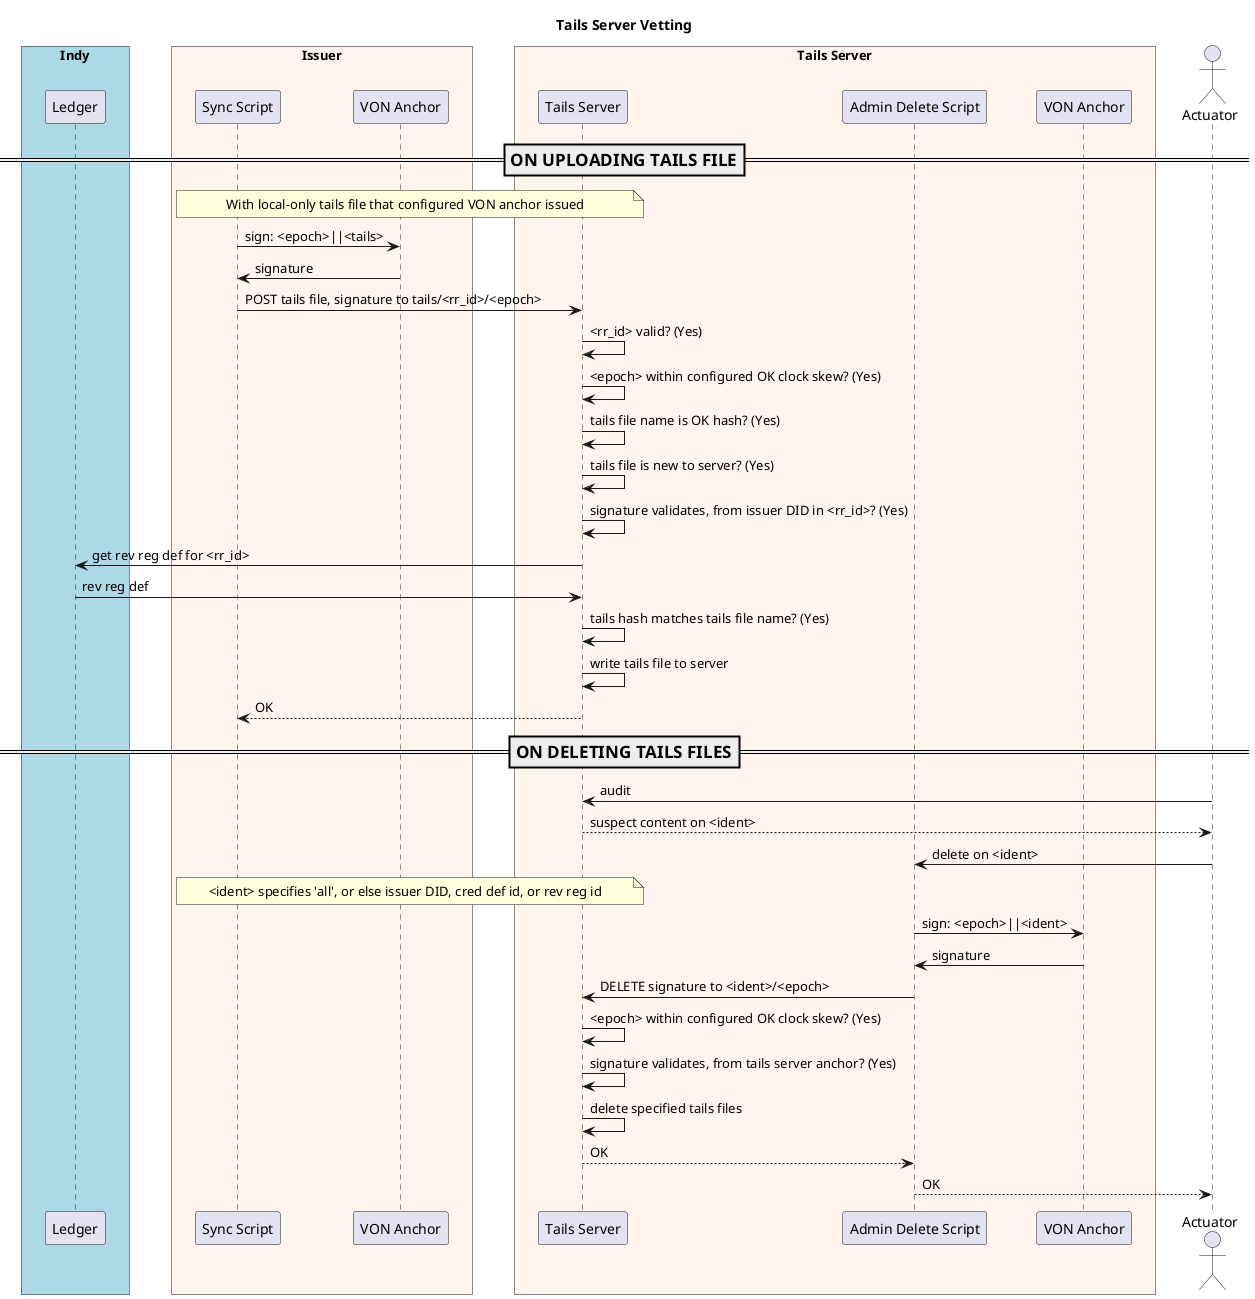@startuml
/'
Copyright 2017-2020 Government of Canada - Public Services and Procurement Canada - buyandsell.gc.ca

Licensed under the Apache License, Version 2.0 (the "License");
you may not use this file except in compliance with the License.
You may obtain a copy of the License at

http://www.apache.org/licenses/LICENSE-2.0

Unless required by applicable law or agreed to in writing, software
distributed under the License is distributed on an "AS IS" BASIS,
WITHOUT WARRANTIES OR CONDITIONS OF ANY KIND, either express or implied.
See the License for the specific language governing permissions and
limitations under the License.
'/

skinparam ParticipantPadding 20
skinparam BoxPadding 20

title Tails Server Vetting

box "Indy" #LightBlue
    participant "Ledger" as ledger
endbox

box "Issuer" #Seashell
    participant "Sync Script" as sync
    participant "VON Anchor" as ian
endbox

box "Tails Server" #Seashell
    participant "Tails Server" as tsrv
    participant "Admin Delete Script" as adel
    participant "VON Anchor" as tsan
endbox

actor Actuator as ator

=== ON UPLOADING TAILS FILE ==

note over sync, tsrv
    With local-only tails file that configured VON anchor issued
endnote

sync -> ian: sign: <epoch>||<tails>
ian -> sync: signature
sync -> tsrv: POST tails file, signature to tails/<rr_id>/<epoch>

tsrv -> tsrv: <rr_id> valid? (Yes)
tsrv -> tsrv: <epoch> within configured OK clock skew? (Yes)
tsrv -> tsrv: tails file name is OK hash? (Yes)
tsrv -> tsrv: tails file is new to server? (Yes)
tsrv -> tsrv: signature validates, from issuer DID in <rr_id>? (Yes)
tsrv -> ledger: get rev reg def for <rr_id>
ledger -> tsrv: rev reg def
tsrv -> tsrv: tails hash matches tails file name? (Yes)
tsrv -> tsrv: write tails file to server

tsrv --> sync: OK

=== ON DELETING TAILS FILES ==

ator -> tsrv: audit
tsrv --> ator: suspect content on <ident>
ator -> adel: delete on <ident>

note over sync, tsrv
    <ident> specifies 'all', or else issuer DID, cred def id, or rev reg id
endnote

adel -> tsan: sign: <epoch>||<ident>
tsan -> adel: signature
adel -> tsrv: DELETE signature to <ident>/<epoch>

tsrv -> tsrv: <epoch> within configured OK clock skew? (Yes)
tsrv -> tsrv: signature validates, from tails server anchor? (Yes)
tsrv -> tsrv: delete specified tails files

tsrv --> adel: OK
adel --> ator: OK
